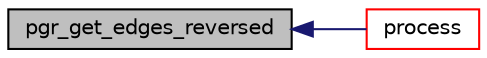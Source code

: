 digraph "pgr_get_edges_reversed"
{
  edge [fontname="Helvetica",fontsize="10",labelfontname="Helvetica",labelfontsize="10"];
  node [fontname="Helvetica",fontsize="10",shape=record];
  rankdir="LR";
  Node259 [label="pgr_get_edges_reversed",height=0.2,width=0.4,color="black", fillcolor="grey75", style="filled", fontcolor="black"];
  Node259 -> Node260 [dir="back",color="midnightblue",fontsize="10",style="solid",fontname="Helvetica"];
  Node260 [label="process",height=0.2,width=0.4,color="red", fillcolor="white", style="filled",URL="$dijkstra_8c.html#a3f5167b8dc2a40edaa32bf7cb2b9bc80"];
}
